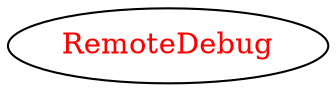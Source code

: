 digraph dependencyGraph {
 concentrate=true;
 ranksep="2.0";
 rankdir="LR"; 
 splines="ortho";
"RemoteDebug" [fontcolor="red"];
}